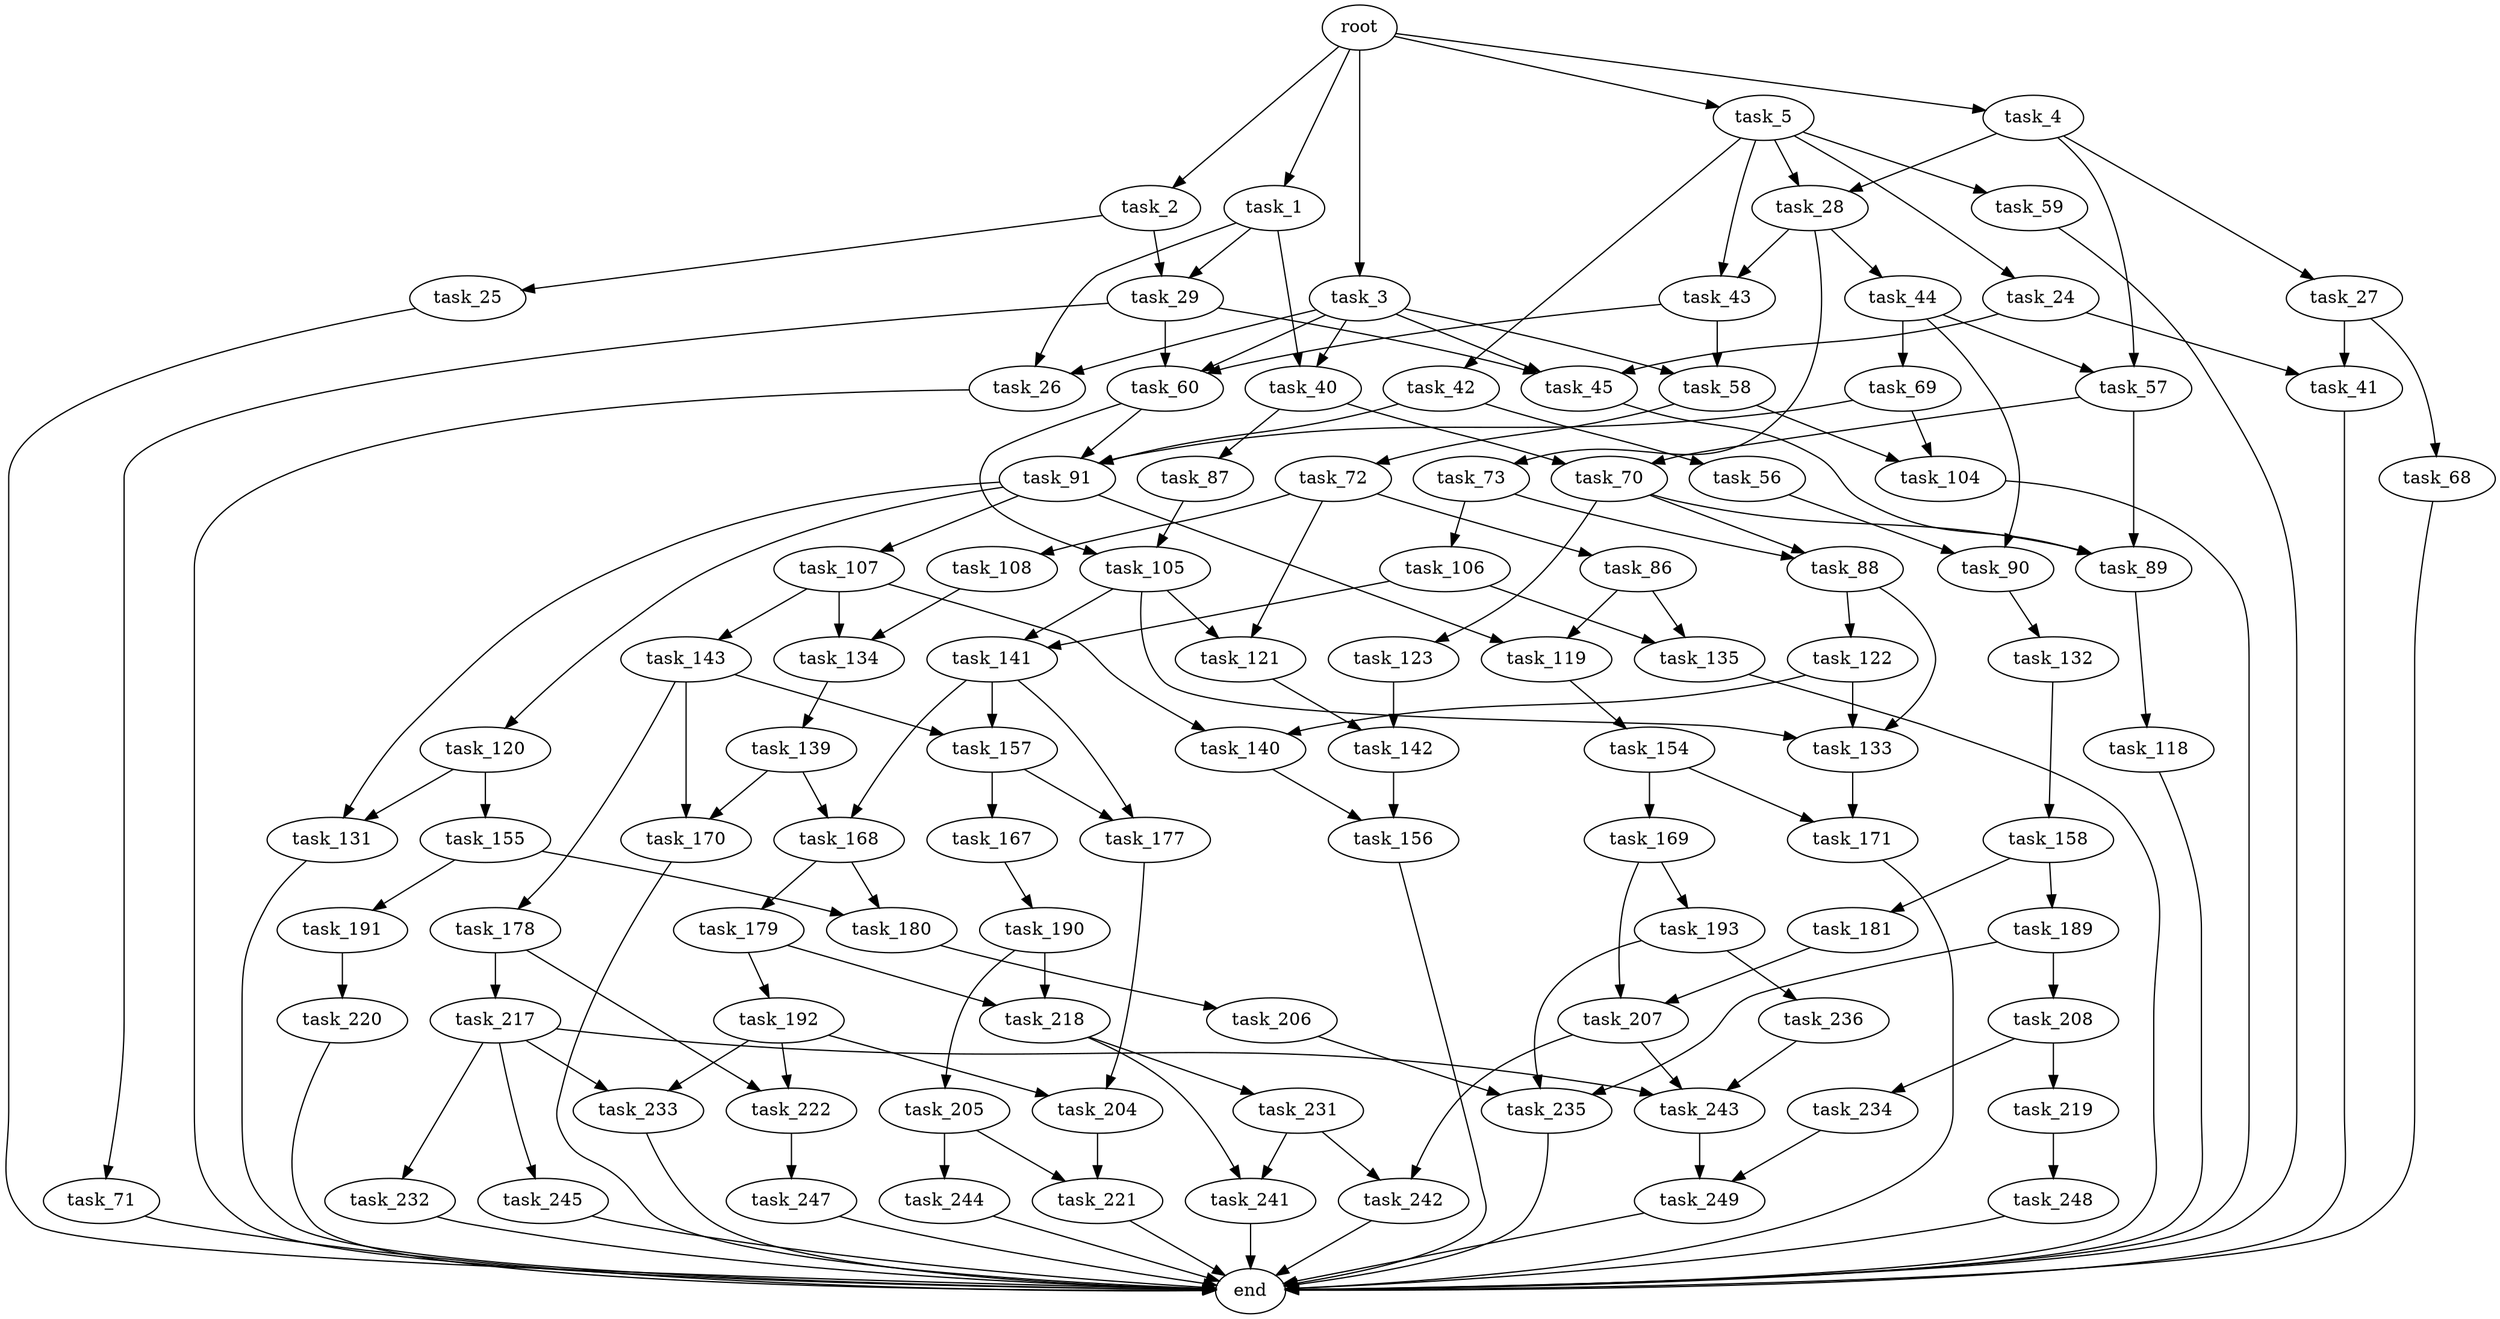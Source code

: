 digraph G {
  root [size="0.000000"];
  task_1 [size="593480896703.000000"];
  task_2 [size="1215580259.000000"];
  task_3 [size="40667577766.000000"];
  task_4 [size="231928233984.000000"];
  task_5 [size="782757789696.000000"];
  task_24 [size="6281966472.000000"];
  task_25 [size="5562666880.000000"];
  task_26 [size="231928233984.000000"];
  task_27 [size="24868363357.000000"];
  task_28 [size="457192099140.000000"];
  task_29 [size="10696667622.000000"];
  task_40 [size="48144038803.000000"];
  task_41 [size="134217728000.000000"];
  task_42 [size="28991029248.000000"];
  task_43 [size="1073741824000.000000"];
  task_44 [size="1143726536679.000000"];
  task_45 [size="1254141293515.000000"];
  task_56 [size="549755813888.000000"];
  task_57 [size="38622623258.000000"];
  task_58 [size="166478452160.000000"];
  task_59 [size="782757789696.000000"];
  task_60 [size="815304893434.000000"];
  task_68 [size="204839833847.000000"];
  task_69 [size="100591110564.000000"];
  task_70 [size="7812585820.000000"];
  task_71 [size="41446974899.000000"];
  task_72 [size="3556348247.000000"];
  task_73 [size="1558664913.000000"];
  task_86 [size="8376832081.000000"];
  task_87 [size="808712951554.000000"];
  task_88 [size="1073741824000.000000"];
  task_89 [size="68719476736.000000"];
  task_90 [size="782757789696.000000"];
  task_91 [size="1073741824000.000000"];
  task_104 [size="11582293689.000000"];
  task_105 [size="1073741824000.000000"];
  task_106 [size="549755813888.000000"];
  task_107 [size="251255586303.000000"];
  task_108 [size="368293445632.000000"];
  task_118 [size="549755813888.000000"];
  task_119 [size="134217728000.000000"];
  task_120 [size="42099256277.000000"];
  task_121 [size="7960664863.000000"];
  task_122 [size="28991029248.000000"];
  task_123 [size="18911992173.000000"];
  task_131 [size="7632946598.000000"];
  task_132 [size="7458035819.000000"];
  task_133 [size="537849052211.000000"];
  task_134 [size="816695695746.000000"];
  task_135 [size="2091579527.000000"];
  task_139 [size="68719476736.000000"];
  task_140 [size="12684777790.000000"];
  task_141 [size="16127063256.000000"];
  task_142 [size="1073741824000.000000"];
  task_143 [size="549755813888.000000"];
  task_154 [size="256985296912.000000"];
  task_155 [size="8488214250.000000"];
  task_156 [size="17929872187.000000"];
  task_157 [size="1071943229260.000000"];
  task_158 [size="321588330645.000000"];
  task_167 [size="28991029248.000000"];
  task_168 [size="677392603934.000000"];
  task_169 [size="137450757173.000000"];
  task_170 [size="39108580206.000000"];
  task_171 [size="44872749782.000000"];
  task_177 [size="24776273592.000000"];
  task_178 [size="123330750257.000000"];
  task_179 [size="28991029248.000000"];
  task_180 [size="208826777355.000000"];
  task_181 [size="68719476736.000000"];
  task_189 [size="53067922966.000000"];
  task_190 [size="782757789696.000000"];
  task_191 [size="141235665763.000000"];
  task_192 [size="12777780332.000000"];
  task_193 [size="368293445632.000000"];
  task_204 [size="368293445632.000000"];
  task_205 [size="289766273937.000000"];
  task_206 [size="3893189272.000000"];
  task_207 [size="44276281637.000000"];
  task_208 [size="1329287662.000000"];
  task_217 [size="16630512382.000000"];
  task_218 [size="6049296413.000000"];
  task_219 [size="230710469817.000000"];
  task_220 [size="82513511395.000000"];
  task_221 [size="1073741824000.000000"];
  task_222 [size="1204391250057.000000"];
  task_231 [size="1046411592036.000000"];
  task_232 [size="1073741824000.000000"];
  task_233 [size="231928233984.000000"];
  task_234 [size="847879962894.000000"];
  task_235 [size="513877296851.000000"];
  task_236 [size="530890684002.000000"];
  task_241 [size="20944342198.000000"];
  task_242 [size="7228601917.000000"];
  task_243 [size="304105459528.000000"];
  task_244 [size="1073741824000.000000"];
  task_245 [size="45887445510.000000"];
  task_247 [size="8236198086.000000"];
  task_248 [size="782757789696.000000"];
  task_249 [size="368293445632.000000"];
  end [size="0.000000"];

  root -> task_1 [size="1.000000"];
  root -> task_2 [size="1.000000"];
  root -> task_3 [size="1.000000"];
  root -> task_4 [size="1.000000"];
  root -> task_5 [size="1.000000"];
  task_1 -> task_26 [size="679477248.000000"];
  task_1 -> task_29 [size="679477248.000000"];
  task_1 -> task_40 [size="679477248.000000"];
  task_2 -> task_25 [size="75497472.000000"];
  task_2 -> task_29 [size="75497472.000000"];
  task_3 -> task_26 [size="33554432.000000"];
  task_3 -> task_40 [size="33554432.000000"];
  task_3 -> task_45 [size="33554432.000000"];
  task_3 -> task_58 [size="33554432.000000"];
  task_3 -> task_60 [size="33554432.000000"];
  task_4 -> task_27 [size="301989888.000000"];
  task_4 -> task_28 [size="301989888.000000"];
  task_4 -> task_57 [size="301989888.000000"];
  task_5 -> task_24 [size="679477248.000000"];
  task_5 -> task_28 [size="679477248.000000"];
  task_5 -> task_42 [size="679477248.000000"];
  task_5 -> task_43 [size="679477248.000000"];
  task_5 -> task_59 [size="679477248.000000"];
  task_24 -> task_41 [size="679477248.000000"];
  task_24 -> task_45 [size="679477248.000000"];
  task_25 -> end [size="1.000000"];
  task_26 -> end [size="1.000000"];
  task_27 -> task_41 [size="838860800.000000"];
  task_27 -> task_68 [size="838860800.000000"];
  task_28 -> task_43 [size="301989888.000000"];
  task_28 -> task_44 [size="301989888.000000"];
  task_28 -> task_73 [size="301989888.000000"];
  task_29 -> task_45 [size="209715200.000000"];
  task_29 -> task_60 [size="209715200.000000"];
  task_29 -> task_71 [size="209715200.000000"];
  task_40 -> task_70 [size="75497472.000000"];
  task_40 -> task_87 [size="75497472.000000"];
  task_41 -> end [size="1.000000"];
  task_42 -> task_56 [size="75497472.000000"];
  task_42 -> task_91 [size="75497472.000000"];
  task_43 -> task_58 [size="838860800.000000"];
  task_43 -> task_60 [size="838860800.000000"];
  task_44 -> task_57 [size="679477248.000000"];
  task_44 -> task_69 [size="679477248.000000"];
  task_44 -> task_90 [size="679477248.000000"];
  task_45 -> task_89 [size="838860800.000000"];
  task_56 -> task_90 [size="536870912.000000"];
  task_57 -> task_70 [size="33554432.000000"];
  task_57 -> task_89 [size="33554432.000000"];
  task_58 -> task_72 [size="134217728.000000"];
  task_58 -> task_104 [size="134217728.000000"];
  task_59 -> end [size="1.000000"];
  task_60 -> task_91 [size="679477248.000000"];
  task_60 -> task_105 [size="679477248.000000"];
  task_68 -> end [size="1.000000"];
  task_69 -> task_91 [size="209715200.000000"];
  task_69 -> task_104 [size="209715200.000000"];
  task_70 -> task_88 [size="134217728.000000"];
  task_70 -> task_89 [size="134217728.000000"];
  task_70 -> task_123 [size="134217728.000000"];
  task_71 -> end [size="1.000000"];
  task_72 -> task_86 [size="75497472.000000"];
  task_72 -> task_108 [size="75497472.000000"];
  task_72 -> task_121 [size="75497472.000000"];
  task_73 -> task_88 [size="75497472.000000"];
  task_73 -> task_106 [size="75497472.000000"];
  task_86 -> task_119 [size="411041792.000000"];
  task_86 -> task_135 [size="411041792.000000"];
  task_87 -> task_105 [size="838860800.000000"];
  task_88 -> task_122 [size="838860800.000000"];
  task_88 -> task_133 [size="838860800.000000"];
  task_89 -> task_118 [size="134217728.000000"];
  task_90 -> task_132 [size="679477248.000000"];
  task_91 -> task_107 [size="838860800.000000"];
  task_91 -> task_119 [size="838860800.000000"];
  task_91 -> task_120 [size="838860800.000000"];
  task_91 -> task_131 [size="838860800.000000"];
  task_104 -> end [size="1.000000"];
  task_105 -> task_121 [size="838860800.000000"];
  task_105 -> task_133 [size="838860800.000000"];
  task_105 -> task_141 [size="838860800.000000"];
  task_106 -> task_135 [size="536870912.000000"];
  task_106 -> task_141 [size="536870912.000000"];
  task_107 -> task_134 [size="209715200.000000"];
  task_107 -> task_140 [size="209715200.000000"];
  task_107 -> task_143 [size="209715200.000000"];
  task_108 -> task_134 [size="411041792.000000"];
  task_118 -> end [size="1.000000"];
  task_119 -> task_154 [size="209715200.000000"];
  task_120 -> task_131 [size="838860800.000000"];
  task_120 -> task_155 [size="838860800.000000"];
  task_121 -> task_142 [size="33554432.000000"];
  task_122 -> task_133 [size="75497472.000000"];
  task_122 -> task_140 [size="75497472.000000"];
  task_123 -> task_142 [size="411041792.000000"];
  task_131 -> end [size="1.000000"];
  task_132 -> task_158 [size="411041792.000000"];
  task_133 -> task_171 [size="838860800.000000"];
  task_134 -> task_139 [size="536870912.000000"];
  task_135 -> end [size="1.000000"];
  task_139 -> task_168 [size="134217728.000000"];
  task_139 -> task_170 [size="134217728.000000"];
  task_140 -> task_156 [size="536870912.000000"];
  task_141 -> task_157 [size="411041792.000000"];
  task_141 -> task_168 [size="411041792.000000"];
  task_141 -> task_177 [size="411041792.000000"];
  task_142 -> task_156 [size="838860800.000000"];
  task_143 -> task_157 [size="536870912.000000"];
  task_143 -> task_170 [size="536870912.000000"];
  task_143 -> task_178 [size="536870912.000000"];
  task_154 -> task_169 [size="679477248.000000"];
  task_154 -> task_171 [size="679477248.000000"];
  task_155 -> task_180 [size="301989888.000000"];
  task_155 -> task_191 [size="301989888.000000"];
  task_156 -> end [size="1.000000"];
  task_157 -> task_167 [size="679477248.000000"];
  task_157 -> task_177 [size="679477248.000000"];
  task_158 -> task_181 [size="301989888.000000"];
  task_158 -> task_189 [size="301989888.000000"];
  task_167 -> task_190 [size="75497472.000000"];
  task_168 -> task_179 [size="679477248.000000"];
  task_168 -> task_180 [size="679477248.000000"];
  task_169 -> task_193 [size="209715200.000000"];
  task_169 -> task_207 [size="209715200.000000"];
  task_170 -> end [size="1.000000"];
  task_171 -> end [size="1.000000"];
  task_177 -> task_204 [size="536870912.000000"];
  task_178 -> task_217 [size="134217728.000000"];
  task_178 -> task_222 [size="134217728.000000"];
  task_179 -> task_192 [size="75497472.000000"];
  task_179 -> task_218 [size="75497472.000000"];
  task_180 -> task_206 [size="679477248.000000"];
  task_181 -> task_207 [size="134217728.000000"];
  task_189 -> task_208 [size="75497472.000000"];
  task_189 -> task_235 [size="75497472.000000"];
  task_190 -> task_205 [size="679477248.000000"];
  task_190 -> task_218 [size="679477248.000000"];
  task_191 -> task_220 [size="209715200.000000"];
  task_192 -> task_204 [size="209715200.000000"];
  task_192 -> task_222 [size="209715200.000000"];
  task_192 -> task_233 [size="209715200.000000"];
  task_193 -> task_235 [size="411041792.000000"];
  task_193 -> task_236 [size="411041792.000000"];
  task_204 -> task_221 [size="411041792.000000"];
  task_205 -> task_221 [size="838860800.000000"];
  task_205 -> task_244 [size="838860800.000000"];
  task_206 -> task_235 [size="75497472.000000"];
  task_207 -> task_242 [size="33554432.000000"];
  task_207 -> task_243 [size="33554432.000000"];
  task_208 -> task_219 [size="134217728.000000"];
  task_208 -> task_234 [size="134217728.000000"];
  task_217 -> task_232 [size="301989888.000000"];
  task_217 -> task_233 [size="301989888.000000"];
  task_217 -> task_243 [size="301989888.000000"];
  task_217 -> task_245 [size="301989888.000000"];
  task_218 -> task_231 [size="134217728.000000"];
  task_218 -> task_241 [size="134217728.000000"];
  task_219 -> task_248 [size="679477248.000000"];
  task_220 -> end [size="1.000000"];
  task_221 -> end [size="1.000000"];
  task_222 -> task_247 [size="838860800.000000"];
  task_231 -> task_241 [size="838860800.000000"];
  task_231 -> task_242 [size="838860800.000000"];
  task_232 -> end [size="1.000000"];
  task_233 -> end [size="1.000000"];
  task_234 -> task_249 [size="536870912.000000"];
  task_235 -> end [size="1.000000"];
  task_236 -> task_243 [size="679477248.000000"];
  task_241 -> end [size="1.000000"];
  task_242 -> end [size="1.000000"];
  task_243 -> task_249 [size="301989888.000000"];
  task_244 -> end [size="1.000000"];
  task_245 -> end [size="1.000000"];
  task_247 -> end [size="1.000000"];
  task_248 -> end [size="1.000000"];
  task_249 -> end [size="1.000000"];
}
